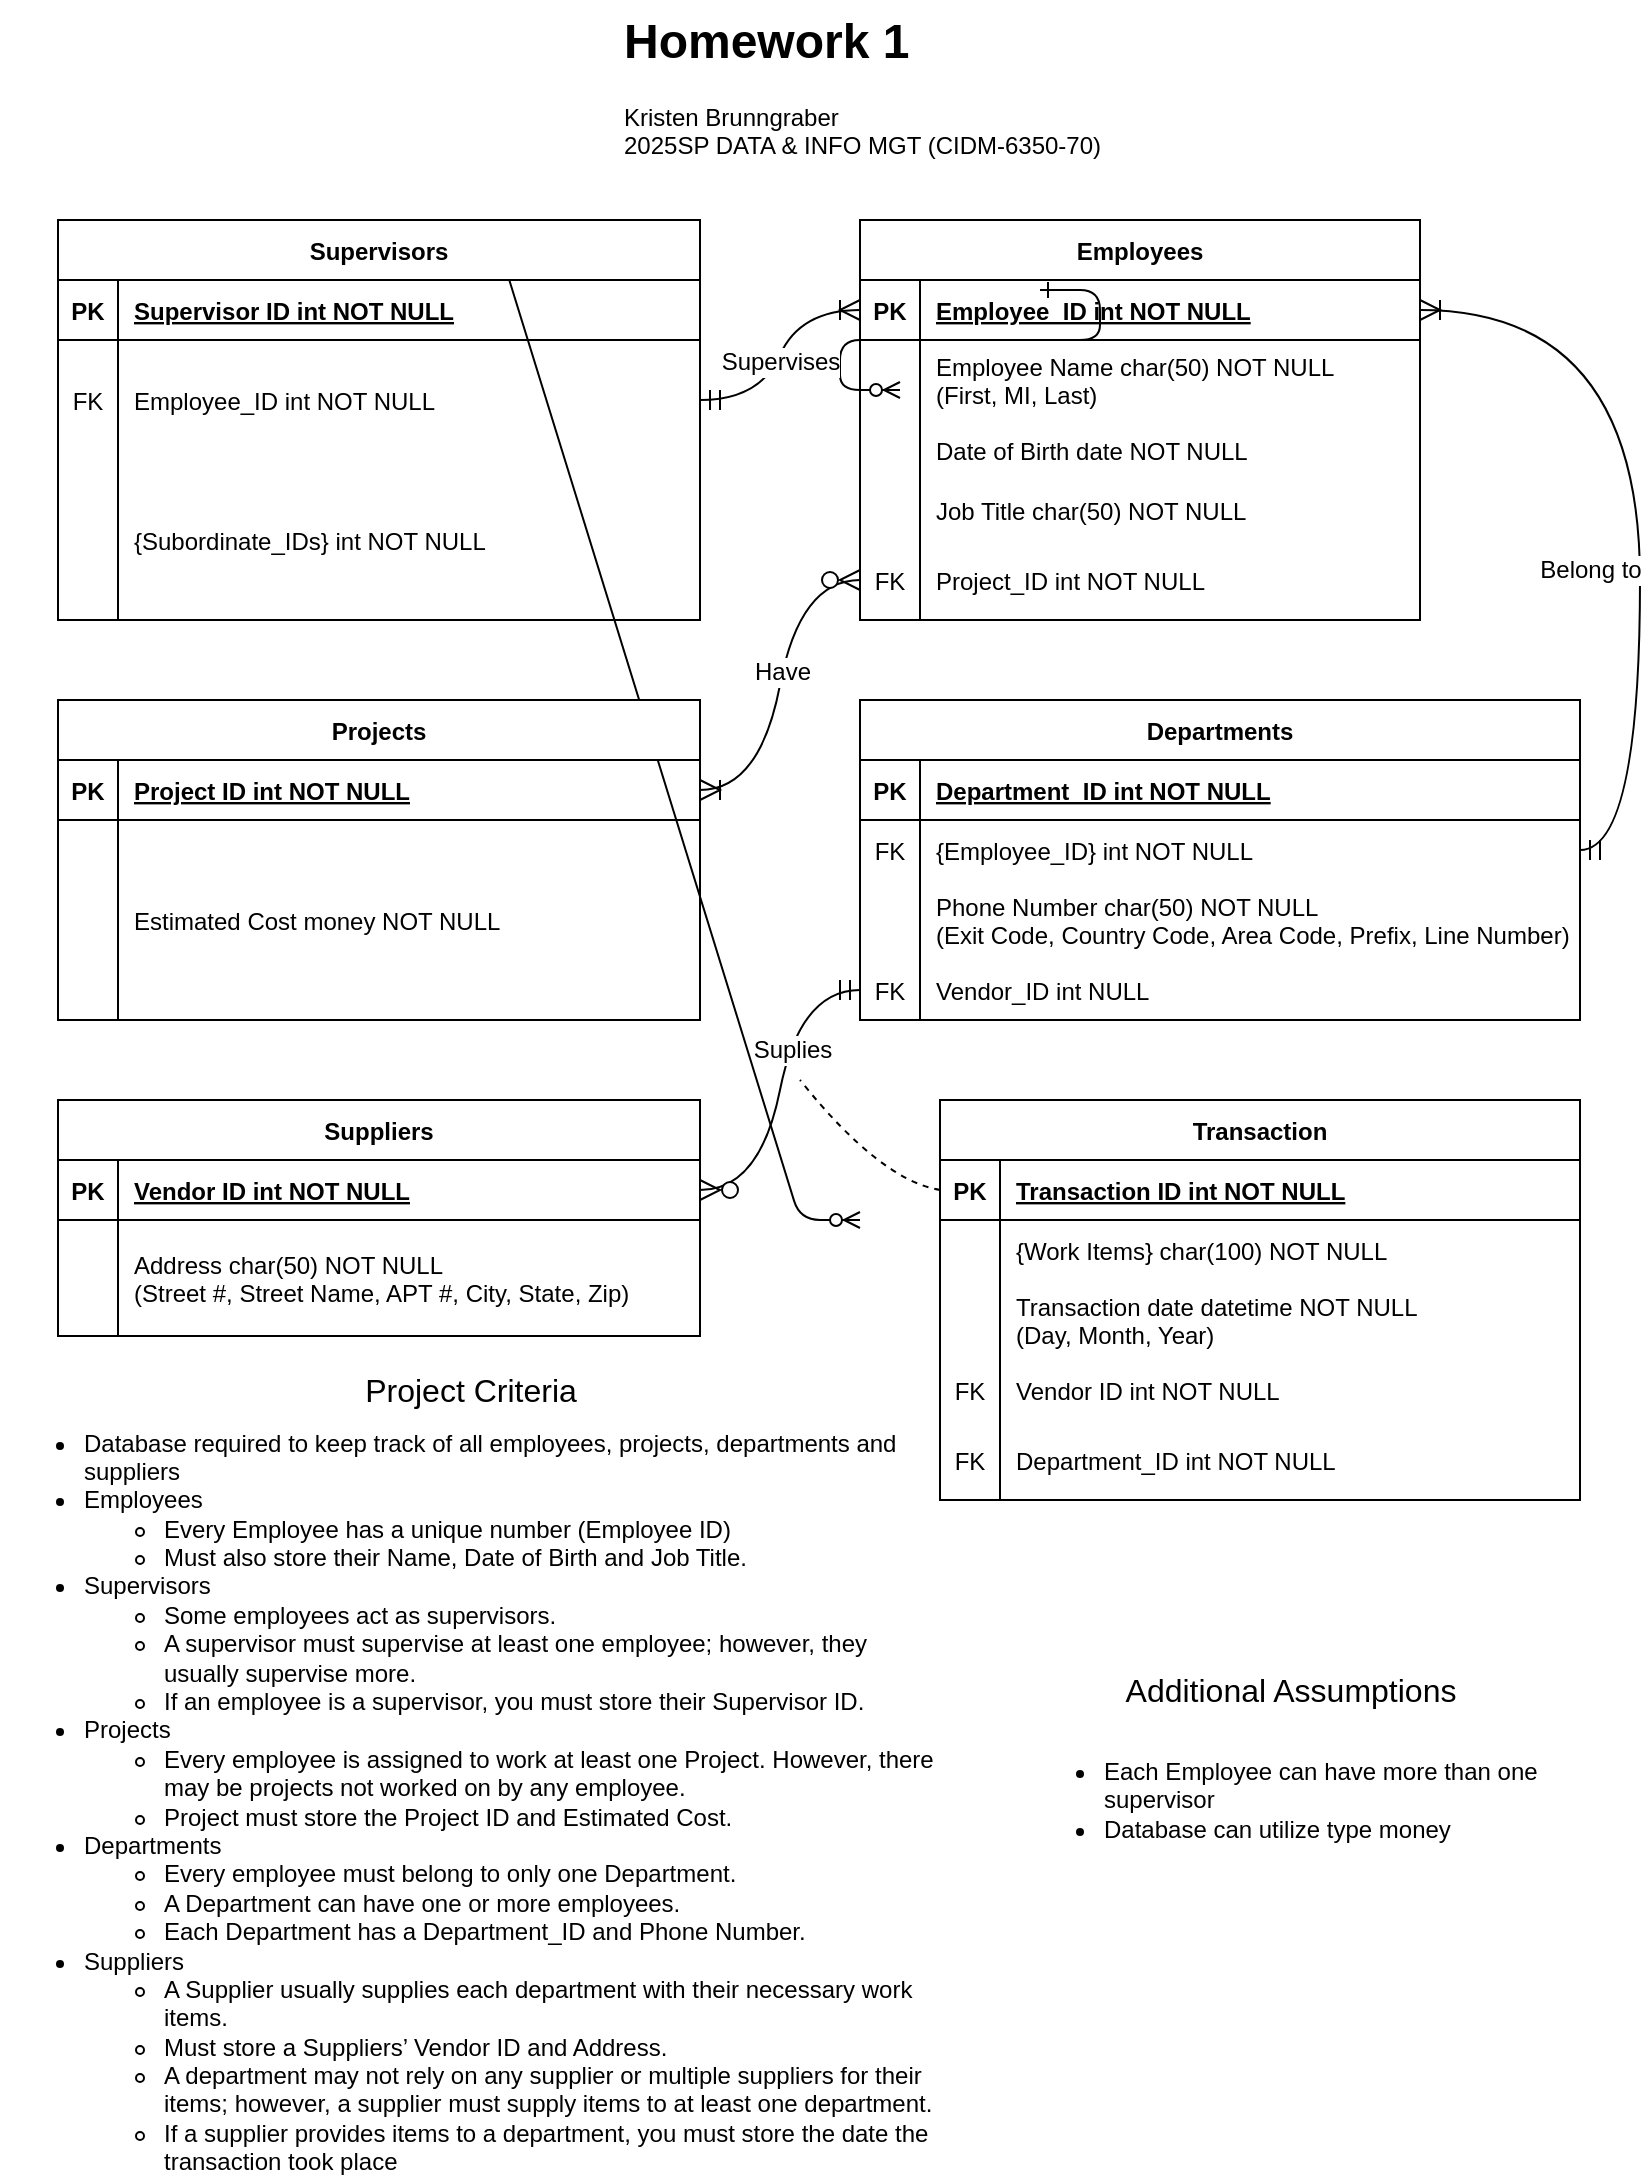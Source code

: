 <mxfile version="26.0.10">
  <diagram id="R2lEEEUBdFMjLlhIrx00" name="Page-1">
    <mxGraphModel dx="1980" dy="1026" grid="1" gridSize="10" guides="1" tooltips="1" connect="1" arrows="1" fold="1" page="1" pageScale="1" pageWidth="850" pageHeight="1100" math="0" shadow="0" extFonts="Permanent Marker^https://fonts.googleapis.com/css?family=Permanent+Marker">
      <root>
        <mxCell id="0" />
        <mxCell id="1" parent="0" />
        <mxCell id="C-vyLk0tnHw3VtMMgP7b-1" value="" style="edgeStyle=entityRelationEdgeStyle;endArrow=ERzeroToMany;startArrow=ERone;endFill=1;startFill=0;" parent="1" target="C-vyLk0tnHw3VtMMgP7b-6" edge="1">
          <mxGeometry width="100" height="100" relative="1" as="geometry">
            <mxPoint x="230" y="135" as="sourcePoint" />
            <mxPoint x="440" y="620" as="targetPoint" />
          </mxGeometry>
        </mxCell>
        <mxCell id="C-vyLk0tnHw3VtMMgP7b-12" value="" style="edgeStyle=entityRelationEdgeStyle;endArrow=ERzeroToMany;startArrow=ERone;endFill=1;startFill=0;" parent="1" target="C-vyLk0tnHw3VtMMgP7b-17" edge="1">
          <mxGeometry width="100" height="100" relative="1" as="geometry">
            <mxPoint x="530" y="155" as="sourcePoint" />
            <mxPoint x="460" y="205" as="targetPoint" />
          </mxGeometry>
        </mxCell>
        <mxCell id="nDbJlwMsWSkX9YPivbgv-1" value="&lt;h1 style=&quot;margin-top: 0px;&quot;&gt;Homework 1&lt;/h1&gt;&lt;div&gt;&lt;div&gt;Kristen Brunngraber&lt;/div&gt;&lt;div&gt;2025SP DATA &amp;amp; INFO MGT (CIDM-6350-70)&lt;br&gt;&lt;/div&gt;&lt;/div&gt;" style="text;html=1;whiteSpace=wrap;overflow=hidden;rounded=0;" vertex="1" parent="1">
          <mxGeometry x="320" y="10" width="250" height="90" as="geometry" />
        </mxCell>
        <mxCell id="nDbJlwMsWSkX9YPivbgv-5" value="&lt;ul&gt;&lt;li&gt;&lt;span style=&quot;background-color: transparent; color: light-dark(rgb(0, 0, 0), rgb(255, 255, 255));&quot;&gt;Database required to keep track of all employees, projects, departments and suppliers&lt;/span&gt;&lt;/li&gt;&lt;li&gt;&lt;span style=&quot;background-color: transparent; color: light-dark(rgb(0, 0, 0), rgb(255, 255, 255));&quot;&gt;Employees&lt;/span&gt;&lt;/li&gt;&lt;ul&gt;&lt;li&gt;Every Employee has a unique number (Employee ID)&lt;/li&gt;&lt;li&gt;Must also store their Name, Date of Birth and Job Title.&lt;/li&gt;&lt;/ul&gt;&lt;li&gt;&lt;span style=&quot;background-color: transparent; color: light-dark(rgb(0, 0, 0), rgb(255, 255, 255));&quot;&gt;Supervisors&lt;/span&gt;&lt;/li&gt;&lt;ul&gt;&lt;li&gt;&lt;span style=&quot;background-color: transparent; color: light-dark(rgb(0, 0, 0), rgb(255, 255, 255));&quot;&gt;Some employees act as supervisors.&amp;nbsp;&lt;/span&gt;&lt;/li&gt;&lt;li&gt;&lt;span style=&quot;background-color: transparent; color: light-dark(rgb(0, 0, 0), rgb(255, 255, 255));&quot;&gt;A supervisor must supervise at least one employee; however, they usually supervise more.&amp;nbsp;&lt;/span&gt;&lt;/li&gt;&lt;li&gt;If an employee is a supervisor, you must store their Supervisor ID.&lt;/li&gt;&lt;/ul&gt;&lt;li&gt;Projects&lt;/li&gt;&lt;ul&gt;&lt;li&gt;Every employee is assigned to work at least one Project. However, there may be projects not worked on by any employee.&amp;nbsp;&lt;/li&gt;&lt;li&gt;Project must store the Project ID and Estimated Cost.&lt;/li&gt;&lt;/ul&gt;&lt;li&gt;Departments&lt;/li&gt;&lt;ul&gt;&lt;li&gt;Every employee must belong to only one Department.&amp;nbsp;&lt;/li&gt;&lt;li&gt;A Department can have one or more employees.&amp;nbsp;&lt;/li&gt;&lt;li&gt;Each Department has a Department_ID and Phone Number.&lt;/li&gt;&lt;/ul&gt;&lt;li&gt;Suppliers&lt;/li&gt;&lt;ul&gt;&lt;li&gt;A Supplier usually supplies each department with their necessary work items.&amp;nbsp;&lt;/li&gt;&lt;li&gt;Must store a Suppliers’ Vendor ID and Address.&lt;/li&gt;&lt;li&gt;A department may not rely on any supplier or multiple suppliers for their items; however, a supplier must supply items to at least one department.&lt;/li&gt;&lt;li&gt;If a supplier provides items to a department, you must store the date the transaction took place&lt;/li&gt;&lt;/ul&gt;&lt;/ul&gt;" style="text;strokeColor=none;fillColor=none;html=1;whiteSpace=wrap;verticalAlign=middle;overflow=hidden;" vertex="1" parent="1">
          <mxGeometry x="10" y="710" width="470" height="390" as="geometry" />
        </mxCell>
        <mxCell id="nDbJlwMsWSkX9YPivbgv-6" value="Employees" style="shape=table;startSize=30;container=1;collapsible=1;childLayout=tableLayout;fixedRows=1;rowLines=0;fontStyle=1;align=center;resizeLast=1;" vertex="1" parent="1">
          <mxGeometry x="440" y="120" width="280" height="200" as="geometry" />
        </mxCell>
        <mxCell id="nDbJlwMsWSkX9YPivbgv-7" value="" style="shape=partialRectangle;collapsible=0;dropTarget=0;pointerEvents=0;fillColor=none;points=[[0,0.5],[1,0.5]];portConstraint=eastwest;top=0;left=0;right=0;bottom=1;" vertex="1" parent="nDbJlwMsWSkX9YPivbgv-6">
          <mxGeometry y="30" width="280" height="30" as="geometry" />
        </mxCell>
        <mxCell id="nDbJlwMsWSkX9YPivbgv-8" value="PK" style="shape=partialRectangle;overflow=hidden;connectable=0;fillColor=none;top=0;left=0;bottom=0;right=0;fontStyle=1;" vertex="1" parent="nDbJlwMsWSkX9YPivbgv-7">
          <mxGeometry width="30" height="30" as="geometry">
            <mxRectangle width="30" height="30" as="alternateBounds" />
          </mxGeometry>
        </mxCell>
        <mxCell id="nDbJlwMsWSkX9YPivbgv-9" value="Employee_ID int NOT NULL" style="shape=partialRectangle;overflow=hidden;connectable=0;fillColor=none;top=0;left=0;bottom=0;right=0;align=left;spacingLeft=6;fontStyle=5;" vertex="1" parent="nDbJlwMsWSkX9YPivbgv-7">
          <mxGeometry x="30" width="250" height="30" as="geometry">
            <mxRectangle width="250" height="30" as="alternateBounds" />
          </mxGeometry>
        </mxCell>
        <mxCell id="nDbJlwMsWSkX9YPivbgv-10" value="" style="shape=partialRectangle;collapsible=0;dropTarget=0;pointerEvents=0;fillColor=none;points=[[0,0.5],[1,0.5]];portConstraint=eastwest;top=0;left=0;right=0;bottom=0;" vertex="1" parent="nDbJlwMsWSkX9YPivbgv-6">
          <mxGeometry y="60" width="280" height="40" as="geometry" />
        </mxCell>
        <mxCell id="nDbJlwMsWSkX9YPivbgv-11" value="" style="shape=partialRectangle;overflow=hidden;connectable=0;fillColor=none;top=0;left=0;bottom=0;right=0;" vertex="1" parent="nDbJlwMsWSkX9YPivbgv-10">
          <mxGeometry width="30" height="40" as="geometry">
            <mxRectangle width="30" height="40" as="alternateBounds" />
          </mxGeometry>
        </mxCell>
        <mxCell id="nDbJlwMsWSkX9YPivbgv-12" value="Employee Name char(50) NOT NULL &#xa;(First, MI, Last)" style="shape=partialRectangle;overflow=hidden;connectable=0;fillColor=none;top=0;left=0;bottom=0;right=0;align=left;spacingLeft=6;" vertex="1" parent="nDbJlwMsWSkX9YPivbgv-10">
          <mxGeometry x="30" width="250" height="40" as="geometry">
            <mxRectangle width="250" height="40" as="alternateBounds" />
          </mxGeometry>
        </mxCell>
        <mxCell id="nDbJlwMsWSkX9YPivbgv-81" value="" style="shape=partialRectangle;collapsible=0;dropTarget=0;pointerEvents=0;fillColor=none;points=[[0,0.5],[1,0.5]];portConstraint=eastwest;top=0;left=0;right=0;bottom=0;" vertex="1" parent="nDbJlwMsWSkX9YPivbgv-6">
          <mxGeometry y="100" width="280" height="30" as="geometry" />
        </mxCell>
        <mxCell id="nDbJlwMsWSkX9YPivbgv-82" value="" style="shape=partialRectangle;overflow=hidden;connectable=0;fillColor=none;top=0;left=0;bottom=0;right=0;" vertex="1" parent="nDbJlwMsWSkX9YPivbgv-81">
          <mxGeometry width="30" height="30" as="geometry">
            <mxRectangle width="30" height="30" as="alternateBounds" />
          </mxGeometry>
        </mxCell>
        <mxCell id="nDbJlwMsWSkX9YPivbgv-83" value="Date of Birth date NOT NULL" style="shape=partialRectangle;overflow=hidden;connectable=0;fillColor=none;top=0;left=0;bottom=0;right=0;align=left;spacingLeft=6;" vertex="1" parent="nDbJlwMsWSkX9YPivbgv-81">
          <mxGeometry x="30" width="250" height="30" as="geometry">
            <mxRectangle width="250" height="30" as="alternateBounds" />
          </mxGeometry>
        </mxCell>
        <mxCell id="nDbJlwMsWSkX9YPivbgv-84" value="" style="shape=partialRectangle;collapsible=0;dropTarget=0;pointerEvents=0;fillColor=none;points=[[0,0.5],[1,0.5]];portConstraint=eastwest;top=0;left=0;right=0;bottom=0;" vertex="1" parent="nDbJlwMsWSkX9YPivbgv-6">
          <mxGeometry y="130" width="280" height="30" as="geometry" />
        </mxCell>
        <mxCell id="nDbJlwMsWSkX9YPivbgv-85" value="" style="shape=partialRectangle;overflow=hidden;connectable=0;fillColor=none;top=0;left=0;bottom=0;right=0;" vertex="1" parent="nDbJlwMsWSkX9YPivbgv-84">
          <mxGeometry width="30" height="30" as="geometry">
            <mxRectangle width="30" height="30" as="alternateBounds" />
          </mxGeometry>
        </mxCell>
        <mxCell id="nDbJlwMsWSkX9YPivbgv-86" value="Job Title char(50) NOT NULL " style="shape=partialRectangle;overflow=hidden;connectable=0;fillColor=none;top=0;left=0;bottom=0;right=0;align=left;spacingLeft=6;" vertex="1" parent="nDbJlwMsWSkX9YPivbgv-84">
          <mxGeometry x="30" width="250" height="30" as="geometry">
            <mxRectangle width="250" height="30" as="alternateBounds" />
          </mxGeometry>
        </mxCell>
        <mxCell id="nDbJlwMsWSkX9YPivbgv-90" value="" style="shape=partialRectangle;collapsible=0;dropTarget=0;pointerEvents=0;fillColor=none;points=[[0,0.5],[1,0.5]];portConstraint=eastwest;top=0;left=0;right=0;bottom=0;" vertex="1" parent="nDbJlwMsWSkX9YPivbgv-6">
          <mxGeometry y="160" width="280" height="40" as="geometry" />
        </mxCell>
        <mxCell id="nDbJlwMsWSkX9YPivbgv-91" value="FK" style="shape=partialRectangle;overflow=hidden;connectable=0;fillColor=none;top=0;left=0;bottom=0;right=0;" vertex="1" parent="nDbJlwMsWSkX9YPivbgv-90">
          <mxGeometry width="30" height="40" as="geometry">
            <mxRectangle width="30" height="40" as="alternateBounds" />
          </mxGeometry>
        </mxCell>
        <mxCell id="nDbJlwMsWSkX9YPivbgv-92" value="Project_ID int NOT NULL " style="shape=partialRectangle;overflow=hidden;connectable=0;fillColor=none;top=0;left=0;bottom=0;right=0;align=left;spacingLeft=6;" vertex="1" parent="nDbJlwMsWSkX9YPivbgv-90">
          <mxGeometry x="30" width="250" height="40" as="geometry">
            <mxRectangle width="250" height="40" as="alternateBounds" />
          </mxGeometry>
        </mxCell>
        <mxCell id="nDbJlwMsWSkX9YPivbgv-13" value="Projects" style="shape=table;startSize=30;container=1;collapsible=1;childLayout=tableLayout;fixedRows=1;rowLines=0;fontStyle=1;align=center;resizeLast=1;" vertex="1" parent="1">
          <mxGeometry x="39" y="360" width="321" height="160" as="geometry" />
        </mxCell>
        <mxCell id="nDbJlwMsWSkX9YPivbgv-14" value="" style="shape=partialRectangle;collapsible=0;dropTarget=0;pointerEvents=0;fillColor=none;points=[[0,0.5],[1,0.5]];portConstraint=eastwest;top=0;left=0;right=0;bottom=1;" vertex="1" parent="nDbJlwMsWSkX9YPivbgv-13">
          <mxGeometry y="30" width="321" height="30" as="geometry" />
        </mxCell>
        <mxCell id="nDbJlwMsWSkX9YPivbgv-15" value="PK" style="shape=partialRectangle;overflow=hidden;connectable=0;fillColor=none;top=0;left=0;bottom=0;right=0;fontStyle=1;" vertex="1" parent="nDbJlwMsWSkX9YPivbgv-14">
          <mxGeometry width="30" height="30" as="geometry">
            <mxRectangle width="30" height="30" as="alternateBounds" />
          </mxGeometry>
        </mxCell>
        <mxCell id="nDbJlwMsWSkX9YPivbgv-16" value="Project ID int NOT NULL" style="shape=partialRectangle;overflow=hidden;connectable=0;fillColor=none;top=0;left=0;bottom=0;right=0;align=left;spacingLeft=6;fontStyle=5;" vertex="1" parent="nDbJlwMsWSkX9YPivbgv-14">
          <mxGeometry x="30" width="291" height="30" as="geometry">
            <mxRectangle width="291" height="30" as="alternateBounds" />
          </mxGeometry>
        </mxCell>
        <mxCell id="nDbJlwMsWSkX9YPivbgv-17" value="" style="shape=partialRectangle;collapsible=0;dropTarget=0;pointerEvents=0;fillColor=none;points=[[0,0.5],[1,0.5]];portConstraint=eastwest;top=0;left=0;right=0;bottom=0;" vertex="1" parent="nDbJlwMsWSkX9YPivbgv-13">
          <mxGeometry y="60" width="321" height="100" as="geometry" />
        </mxCell>
        <mxCell id="nDbJlwMsWSkX9YPivbgv-18" value="" style="shape=partialRectangle;overflow=hidden;connectable=0;fillColor=none;top=0;left=0;bottom=0;right=0;" vertex="1" parent="nDbJlwMsWSkX9YPivbgv-17">
          <mxGeometry width="30" height="100" as="geometry">
            <mxRectangle width="30" height="100" as="alternateBounds" />
          </mxGeometry>
        </mxCell>
        <mxCell id="nDbJlwMsWSkX9YPivbgv-19" value="Estimated Cost money NOT NULL" style="shape=partialRectangle;overflow=hidden;connectable=0;fillColor=none;top=0;left=0;bottom=0;right=0;align=left;spacingLeft=6;" vertex="1" parent="nDbJlwMsWSkX9YPivbgv-17">
          <mxGeometry x="30" width="291" height="100" as="geometry">
            <mxRectangle width="291" height="100" as="alternateBounds" />
          </mxGeometry>
        </mxCell>
        <mxCell id="nDbJlwMsWSkX9YPivbgv-20" value="Departments" style="shape=table;startSize=30;container=1;collapsible=1;childLayout=tableLayout;fixedRows=1;rowLines=0;fontStyle=1;align=center;resizeLast=1;" vertex="1" parent="1">
          <mxGeometry x="440" y="360" width="360" height="160" as="geometry" />
        </mxCell>
        <mxCell id="nDbJlwMsWSkX9YPivbgv-21" value="" style="shape=partialRectangle;collapsible=0;dropTarget=0;pointerEvents=0;fillColor=none;points=[[0,0.5],[1,0.5]];portConstraint=eastwest;top=0;left=0;right=0;bottom=1;" vertex="1" parent="nDbJlwMsWSkX9YPivbgv-20">
          <mxGeometry y="30" width="360" height="30" as="geometry" />
        </mxCell>
        <mxCell id="nDbJlwMsWSkX9YPivbgv-22" value="PK" style="shape=partialRectangle;overflow=hidden;connectable=0;fillColor=none;top=0;left=0;bottom=0;right=0;fontStyle=1;" vertex="1" parent="nDbJlwMsWSkX9YPivbgv-21">
          <mxGeometry width="30" height="30" as="geometry">
            <mxRectangle width="30" height="30" as="alternateBounds" />
          </mxGeometry>
        </mxCell>
        <mxCell id="nDbJlwMsWSkX9YPivbgv-23" value="Department_ID int NOT NULL" style="shape=partialRectangle;overflow=hidden;connectable=0;fillColor=none;top=0;left=0;bottom=0;right=0;align=left;spacingLeft=6;fontStyle=5;" vertex="1" parent="nDbJlwMsWSkX9YPivbgv-21">
          <mxGeometry x="30" width="330" height="30" as="geometry">
            <mxRectangle width="330" height="30" as="alternateBounds" />
          </mxGeometry>
        </mxCell>
        <mxCell id="nDbJlwMsWSkX9YPivbgv-24" value="" style="shape=partialRectangle;collapsible=0;dropTarget=0;pointerEvents=0;fillColor=none;points=[[0,0.5],[1,0.5]];portConstraint=eastwest;top=0;left=0;right=0;bottom=0;" vertex="1" parent="nDbJlwMsWSkX9YPivbgv-20">
          <mxGeometry y="60" width="360" height="30" as="geometry" />
        </mxCell>
        <mxCell id="nDbJlwMsWSkX9YPivbgv-25" value="FK" style="shape=partialRectangle;overflow=hidden;connectable=0;fillColor=none;top=0;left=0;bottom=0;right=0;" vertex="1" parent="nDbJlwMsWSkX9YPivbgv-24">
          <mxGeometry width="30" height="30" as="geometry">
            <mxRectangle width="30" height="30" as="alternateBounds" />
          </mxGeometry>
        </mxCell>
        <mxCell id="nDbJlwMsWSkX9YPivbgv-26" value="{Employee_ID} int NOT NULL" style="shape=partialRectangle;overflow=hidden;connectable=0;fillColor=none;top=0;left=0;bottom=0;right=0;align=left;spacingLeft=6;" vertex="1" parent="nDbJlwMsWSkX9YPivbgv-24">
          <mxGeometry x="30" width="330" height="30" as="geometry">
            <mxRectangle width="330" height="30" as="alternateBounds" />
          </mxGeometry>
        </mxCell>
        <mxCell id="nDbJlwMsWSkX9YPivbgv-97" value="" style="shape=partialRectangle;collapsible=0;dropTarget=0;pointerEvents=0;fillColor=none;points=[[0,0.5],[1,0.5]];portConstraint=eastwest;top=0;left=0;right=0;bottom=0;" vertex="1" parent="nDbJlwMsWSkX9YPivbgv-20">
          <mxGeometry y="90" width="360" height="40" as="geometry" />
        </mxCell>
        <mxCell id="nDbJlwMsWSkX9YPivbgv-98" value="" style="shape=partialRectangle;overflow=hidden;connectable=0;fillColor=none;top=0;left=0;bottom=0;right=0;" vertex="1" parent="nDbJlwMsWSkX9YPivbgv-97">
          <mxGeometry width="30" height="40" as="geometry">
            <mxRectangle width="30" height="40" as="alternateBounds" />
          </mxGeometry>
        </mxCell>
        <mxCell id="nDbJlwMsWSkX9YPivbgv-99" value="Phone Number char(50) NOT NULL&#xa;(Exit Code, Country Code, Area Code, Prefix, Line Number)" style="shape=partialRectangle;overflow=hidden;connectable=0;fillColor=none;top=0;left=0;bottom=0;right=0;align=left;spacingLeft=6;" vertex="1" parent="nDbJlwMsWSkX9YPivbgv-97">
          <mxGeometry x="30" width="330" height="40" as="geometry">
            <mxRectangle width="330" height="40" as="alternateBounds" />
          </mxGeometry>
        </mxCell>
        <mxCell id="nDbJlwMsWSkX9YPivbgv-103" value="" style="shape=partialRectangle;collapsible=0;dropTarget=0;pointerEvents=0;fillColor=none;points=[[0,0.5],[1,0.5]];portConstraint=eastwest;top=0;left=0;right=0;bottom=0;" vertex="1" parent="nDbJlwMsWSkX9YPivbgv-20">
          <mxGeometry y="130" width="360" height="30" as="geometry" />
        </mxCell>
        <mxCell id="nDbJlwMsWSkX9YPivbgv-104" value="FK" style="shape=partialRectangle;overflow=hidden;connectable=0;fillColor=none;top=0;left=0;bottom=0;right=0;" vertex="1" parent="nDbJlwMsWSkX9YPivbgv-103">
          <mxGeometry width="30" height="30" as="geometry">
            <mxRectangle width="30" height="30" as="alternateBounds" />
          </mxGeometry>
        </mxCell>
        <mxCell id="nDbJlwMsWSkX9YPivbgv-105" value="Vendor_ID int NULL" style="shape=partialRectangle;overflow=hidden;connectable=0;fillColor=none;top=0;left=0;bottom=0;right=0;align=left;spacingLeft=6;" vertex="1" parent="nDbJlwMsWSkX9YPivbgv-103">
          <mxGeometry x="30" width="330" height="30" as="geometry">
            <mxRectangle width="330" height="30" as="alternateBounds" />
          </mxGeometry>
        </mxCell>
        <mxCell id="nDbJlwMsWSkX9YPivbgv-27" value="Suppliers" style="shape=table;startSize=30;container=1;collapsible=1;childLayout=tableLayout;fixedRows=1;rowLines=0;fontStyle=1;align=center;resizeLast=1;" vertex="1" parent="1">
          <mxGeometry x="39" y="560" width="321" height="118" as="geometry" />
        </mxCell>
        <mxCell id="nDbJlwMsWSkX9YPivbgv-28" value="" style="shape=partialRectangle;collapsible=0;dropTarget=0;pointerEvents=0;fillColor=none;points=[[0,0.5],[1,0.5]];portConstraint=eastwest;top=0;left=0;right=0;bottom=1;" vertex="1" parent="nDbJlwMsWSkX9YPivbgv-27">
          <mxGeometry y="30" width="321" height="30" as="geometry" />
        </mxCell>
        <mxCell id="nDbJlwMsWSkX9YPivbgv-29" value="PK" style="shape=partialRectangle;overflow=hidden;connectable=0;fillColor=none;top=0;left=0;bottom=0;right=0;fontStyle=1;" vertex="1" parent="nDbJlwMsWSkX9YPivbgv-28">
          <mxGeometry width="30" height="30" as="geometry">
            <mxRectangle width="30" height="30" as="alternateBounds" />
          </mxGeometry>
        </mxCell>
        <mxCell id="nDbJlwMsWSkX9YPivbgv-30" value="Vendor ID int NOT NULL" style="shape=partialRectangle;overflow=hidden;connectable=0;fillColor=none;top=0;left=0;bottom=0;right=0;align=left;spacingLeft=6;fontStyle=5;" vertex="1" parent="nDbJlwMsWSkX9YPivbgv-28">
          <mxGeometry x="30" width="291" height="30" as="geometry">
            <mxRectangle width="291" height="30" as="alternateBounds" />
          </mxGeometry>
        </mxCell>
        <mxCell id="nDbJlwMsWSkX9YPivbgv-31" value="" style="shape=partialRectangle;collapsible=0;dropTarget=0;pointerEvents=0;fillColor=none;points=[[0,0.5],[1,0.5]];portConstraint=eastwest;top=0;left=0;right=0;bottom=0;" vertex="1" parent="nDbJlwMsWSkX9YPivbgv-27">
          <mxGeometry y="60" width="321" height="58" as="geometry" />
        </mxCell>
        <mxCell id="nDbJlwMsWSkX9YPivbgv-32" value="" style="shape=partialRectangle;overflow=hidden;connectable=0;fillColor=none;top=0;left=0;bottom=0;right=0;" vertex="1" parent="nDbJlwMsWSkX9YPivbgv-31">
          <mxGeometry width="30" height="58" as="geometry">
            <mxRectangle width="30" height="58" as="alternateBounds" />
          </mxGeometry>
        </mxCell>
        <mxCell id="nDbJlwMsWSkX9YPivbgv-33" value="Address char(50) NOT NULL&#xa;(Street #, Street Name, APT #, City, State, Zip)" style="shape=partialRectangle;overflow=hidden;connectable=0;fillColor=none;top=0;left=0;bottom=0;right=0;align=left;spacingLeft=6;" vertex="1" parent="nDbJlwMsWSkX9YPivbgv-31">
          <mxGeometry x="30" width="291" height="58" as="geometry">
            <mxRectangle width="291" height="58" as="alternateBounds" />
          </mxGeometry>
        </mxCell>
        <mxCell id="nDbJlwMsWSkX9YPivbgv-34" value="Supervisors" style="shape=table;startSize=30;container=1;collapsible=1;childLayout=tableLayout;fixedRows=1;rowLines=0;fontStyle=1;align=center;resizeLast=1;" vertex="1" parent="1">
          <mxGeometry x="39" y="120" width="321" height="200" as="geometry" />
        </mxCell>
        <mxCell id="nDbJlwMsWSkX9YPivbgv-35" value="" style="shape=partialRectangle;collapsible=0;dropTarget=0;pointerEvents=0;fillColor=none;points=[[0,0.5],[1,0.5]];portConstraint=eastwest;top=0;left=0;right=0;bottom=1;" vertex="1" parent="nDbJlwMsWSkX9YPivbgv-34">
          <mxGeometry y="30" width="321" height="30" as="geometry" />
        </mxCell>
        <mxCell id="nDbJlwMsWSkX9YPivbgv-36" value="PK" style="shape=partialRectangle;overflow=hidden;connectable=0;fillColor=none;top=0;left=0;bottom=0;right=0;fontStyle=1;" vertex="1" parent="nDbJlwMsWSkX9YPivbgv-35">
          <mxGeometry width="30" height="30" as="geometry">
            <mxRectangle width="30" height="30" as="alternateBounds" />
          </mxGeometry>
        </mxCell>
        <mxCell id="nDbJlwMsWSkX9YPivbgv-37" value="Supervisor ID int NOT NULL" style="shape=partialRectangle;overflow=hidden;connectable=0;fillColor=none;top=0;left=0;bottom=0;right=0;align=left;spacingLeft=6;fontStyle=5;" vertex="1" parent="nDbJlwMsWSkX9YPivbgv-35">
          <mxGeometry x="30" width="291" height="30" as="geometry">
            <mxRectangle width="291" height="30" as="alternateBounds" />
          </mxGeometry>
        </mxCell>
        <mxCell id="nDbJlwMsWSkX9YPivbgv-38" value="" style="shape=partialRectangle;collapsible=0;dropTarget=0;pointerEvents=0;fillColor=none;points=[[0,0.5],[1,0.5]];portConstraint=eastwest;top=0;left=0;right=0;bottom=0;" vertex="1" parent="nDbJlwMsWSkX9YPivbgv-34">
          <mxGeometry y="60" width="321" height="60" as="geometry" />
        </mxCell>
        <mxCell id="nDbJlwMsWSkX9YPivbgv-39" value="FK" style="shape=partialRectangle;overflow=hidden;connectable=0;fillColor=none;top=0;left=0;bottom=0;right=0;" vertex="1" parent="nDbJlwMsWSkX9YPivbgv-38">
          <mxGeometry width="30" height="60" as="geometry">
            <mxRectangle width="30" height="60" as="alternateBounds" />
          </mxGeometry>
        </mxCell>
        <mxCell id="nDbJlwMsWSkX9YPivbgv-40" value="Employee_ID int NOT NULL" style="shape=partialRectangle;overflow=hidden;connectable=0;fillColor=none;top=0;left=0;bottom=0;right=0;align=left;spacingLeft=6;" vertex="1" parent="nDbJlwMsWSkX9YPivbgv-38">
          <mxGeometry x="30" width="291" height="60" as="geometry">
            <mxRectangle width="291" height="60" as="alternateBounds" />
          </mxGeometry>
        </mxCell>
        <mxCell id="nDbJlwMsWSkX9YPivbgv-78" value="" style="shape=partialRectangle;collapsible=0;dropTarget=0;pointerEvents=0;fillColor=none;points=[[0,0.5],[1,0.5]];portConstraint=eastwest;top=0;left=0;right=0;bottom=0;" vertex="1" parent="nDbJlwMsWSkX9YPivbgv-34">
          <mxGeometry y="120" width="321" height="80" as="geometry" />
        </mxCell>
        <mxCell id="nDbJlwMsWSkX9YPivbgv-79" value="&#xa;" style="shape=partialRectangle;overflow=hidden;connectable=0;fillColor=none;top=0;left=0;bottom=0;right=0;" vertex="1" parent="nDbJlwMsWSkX9YPivbgv-78">
          <mxGeometry width="30" height="80" as="geometry">
            <mxRectangle width="30" height="80" as="alternateBounds" />
          </mxGeometry>
        </mxCell>
        <mxCell id="nDbJlwMsWSkX9YPivbgv-80" value="{Subordinate_IDs} int NOT NULL" style="shape=partialRectangle;overflow=hidden;connectable=0;fillColor=none;top=0;left=0;bottom=0;right=0;align=left;spacingLeft=6;" vertex="1" parent="nDbJlwMsWSkX9YPivbgv-78">
          <mxGeometry x="30" width="291" height="80" as="geometry">
            <mxRectangle width="291" height="80" as="alternateBounds" />
          </mxGeometry>
        </mxCell>
        <mxCell id="nDbJlwMsWSkX9YPivbgv-41" value="Transaction" style="shape=table;startSize=30;container=1;collapsible=1;childLayout=tableLayout;fixedRows=1;rowLines=0;fontStyle=1;align=center;resizeLast=1;" vertex="1" parent="1">
          <mxGeometry x="480" y="560" width="320" height="200" as="geometry" />
        </mxCell>
        <mxCell id="nDbJlwMsWSkX9YPivbgv-42" value="" style="shape=partialRectangle;collapsible=0;dropTarget=0;pointerEvents=0;fillColor=none;points=[[0,0.5],[1,0.5]];portConstraint=eastwest;top=0;left=0;right=0;bottom=1;" vertex="1" parent="nDbJlwMsWSkX9YPivbgv-41">
          <mxGeometry y="30" width="320" height="30" as="geometry" />
        </mxCell>
        <mxCell id="nDbJlwMsWSkX9YPivbgv-43" value="PK" style="shape=partialRectangle;overflow=hidden;connectable=0;fillColor=none;top=0;left=0;bottom=0;right=0;fontStyle=1;" vertex="1" parent="nDbJlwMsWSkX9YPivbgv-42">
          <mxGeometry width="30" height="30" as="geometry">
            <mxRectangle width="30" height="30" as="alternateBounds" />
          </mxGeometry>
        </mxCell>
        <mxCell id="nDbJlwMsWSkX9YPivbgv-44" value="Transaction ID int NOT NULL" style="shape=partialRectangle;overflow=hidden;connectable=0;fillColor=none;top=0;left=0;bottom=0;right=0;align=left;spacingLeft=6;fontStyle=5;" vertex="1" parent="nDbJlwMsWSkX9YPivbgv-42">
          <mxGeometry x="30" width="290" height="30" as="geometry">
            <mxRectangle width="290" height="30" as="alternateBounds" />
          </mxGeometry>
        </mxCell>
        <mxCell id="nDbJlwMsWSkX9YPivbgv-45" value="" style="shape=partialRectangle;collapsible=0;dropTarget=0;pointerEvents=0;fillColor=none;points=[[0,0.5],[1,0.5]];portConstraint=eastwest;top=0;left=0;right=0;bottom=0;" vertex="1" parent="nDbJlwMsWSkX9YPivbgv-41">
          <mxGeometry y="60" width="320" height="30" as="geometry" />
        </mxCell>
        <mxCell id="nDbJlwMsWSkX9YPivbgv-46" value="" style="shape=partialRectangle;overflow=hidden;connectable=0;fillColor=none;top=0;left=0;bottom=0;right=0;" vertex="1" parent="nDbJlwMsWSkX9YPivbgv-45">
          <mxGeometry width="30" height="30" as="geometry">
            <mxRectangle width="30" height="30" as="alternateBounds" />
          </mxGeometry>
        </mxCell>
        <mxCell id="nDbJlwMsWSkX9YPivbgv-47" value="{Work Items} char(100) NOT NULL" style="shape=partialRectangle;overflow=hidden;connectable=0;fillColor=none;top=0;left=0;bottom=0;right=0;align=left;spacingLeft=6;" vertex="1" parent="nDbJlwMsWSkX9YPivbgv-45">
          <mxGeometry x="30" width="290" height="30" as="geometry">
            <mxRectangle width="290" height="30" as="alternateBounds" />
          </mxGeometry>
        </mxCell>
        <mxCell id="nDbJlwMsWSkX9YPivbgv-106" value="" style="shape=partialRectangle;collapsible=0;dropTarget=0;pointerEvents=0;fillColor=none;points=[[0,0.5],[1,0.5]];portConstraint=eastwest;top=0;left=0;right=0;bottom=0;" vertex="1" parent="nDbJlwMsWSkX9YPivbgv-41">
          <mxGeometry y="90" width="320" height="40" as="geometry" />
        </mxCell>
        <mxCell id="nDbJlwMsWSkX9YPivbgv-107" value="" style="shape=partialRectangle;overflow=hidden;connectable=0;fillColor=none;top=0;left=0;bottom=0;right=0;" vertex="1" parent="nDbJlwMsWSkX9YPivbgv-106">
          <mxGeometry width="30" height="40" as="geometry">
            <mxRectangle width="30" height="40" as="alternateBounds" />
          </mxGeometry>
        </mxCell>
        <mxCell id="nDbJlwMsWSkX9YPivbgv-108" value="Transaction date datetime NOT NULL&#xa;(Day, Month, Year)" style="shape=partialRectangle;overflow=hidden;connectable=0;fillColor=none;top=0;left=0;bottom=0;right=0;align=left;spacingLeft=6;" vertex="1" parent="nDbJlwMsWSkX9YPivbgv-106">
          <mxGeometry x="30" width="290" height="40" as="geometry">
            <mxRectangle width="290" height="40" as="alternateBounds" />
          </mxGeometry>
        </mxCell>
        <mxCell id="nDbJlwMsWSkX9YPivbgv-119" value="" style="shape=partialRectangle;collapsible=0;dropTarget=0;pointerEvents=0;fillColor=none;points=[[0,0.5],[1,0.5]];portConstraint=eastwest;top=0;left=0;right=0;bottom=0;" vertex="1" parent="nDbJlwMsWSkX9YPivbgv-41">
          <mxGeometry y="130" width="320" height="30" as="geometry" />
        </mxCell>
        <mxCell id="nDbJlwMsWSkX9YPivbgv-120" value="FK" style="shape=partialRectangle;overflow=hidden;connectable=0;fillColor=none;top=0;left=0;bottom=0;right=0;" vertex="1" parent="nDbJlwMsWSkX9YPivbgv-119">
          <mxGeometry width="30" height="30" as="geometry">
            <mxRectangle width="30" height="30" as="alternateBounds" />
          </mxGeometry>
        </mxCell>
        <mxCell id="nDbJlwMsWSkX9YPivbgv-121" value="Vendor ID int NOT NULL" style="shape=partialRectangle;overflow=hidden;connectable=0;fillColor=none;top=0;left=0;bottom=0;right=0;align=left;spacingLeft=6;" vertex="1" parent="nDbJlwMsWSkX9YPivbgv-119">
          <mxGeometry x="30" width="290" height="30" as="geometry">
            <mxRectangle width="290" height="30" as="alternateBounds" />
          </mxGeometry>
        </mxCell>
        <mxCell id="nDbJlwMsWSkX9YPivbgv-122" value="" style="shape=partialRectangle;collapsible=0;dropTarget=0;pointerEvents=0;fillColor=none;points=[[0,0.5],[1,0.5]];portConstraint=eastwest;top=0;left=0;right=0;bottom=0;" vertex="1" parent="nDbJlwMsWSkX9YPivbgv-41">
          <mxGeometry y="160" width="320" height="40" as="geometry" />
        </mxCell>
        <mxCell id="nDbJlwMsWSkX9YPivbgv-123" value="FK" style="shape=partialRectangle;overflow=hidden;connectable=0;fillColor=none;top=0;left=0;bottom=0;right=0;" vertex="1" parent="nDbJlwMsWSkX9YPivbgv-122">
          <mxGeometry width="30" height="40" as="geometry">
            <mxRectangle width="30" height="40" as="alternateBounds" />
          </mxGeometry>
        </mxCell>
        <mxCell id="nDbJlwMsWSkX9YPivbgv-124" value="Department_ID int NOT NULL" style="shape=partialRectangle;overflow=hidden;connectable=0;fillColor=none;top=0;left=0;bottom=0;right=0;align=left;spacingLeft=6;" vertex="1" parent="nDbJlwMsWSkX9YPivbgv-122">
          <mxGeometry x="30" width="290" height="40" as="geometry">
            <mxRectangle width="290" height="40" as="alternateBounds" />
          </mxGeometry>
        </mxCell>
        <mxCell id="nDbJlwMsWSkX9YPivbgv-50" value="" style="edgeStyle=entityRelationEdgeStyle;fontSize=12;html=1;endArrow=ERzeroToMany;startArrow=ERmandOne;rounded=0;startSize=8;endSize=8;curved=1;" edge="1" parent="1" source="nDbJlwMsWSkX9YPivbgv-103" target="nDbJlwMsWSkX9YPivbgv-28">
          <mxGeometry width="100" height="100" relative="1" as="geometry">
            <mxPoint x="680" y="410" as="sourcePoint" />
            <mxPoint x="330" y="898" as="targetPoint" />
            <Array as="points">
              <mxPoint x="500" y="578" />
              <mxPoint x="560" y="500" />
              <mxPoint x="210" y="940" />
              <mxPoint x="240" y="960" />
              <mxPoint x="260" y="1020" />
              <mxPoint x="270" y="880" />
            </Array>
          </mxGeometry>
        </mxCell>
        <mxCell id="nDbJlwMsWSkX9YPivbgv-73" value="Suplies" style="edgeLabel;html=1;align=center;verticalAlign=middle;resizable=0;points=[];fontSize=12;" vertex="1" connectable="0" parent="nDbJlwMsWSkX9YPivbgv-50">
          <mxGeometry x="-0.262" y="2" relative="1" as="geometry">
            <mxPoint as="offset" />
          </mxGeometry>
        </mxCell>
        <mxCell id="nDbJlwMsWSkX9YPivbgv-62" value="" style="edgeStyle=entityRelationEdgeStyle;fontSize=12;html=1;endArrow=ERoneToMany;startArrow=ERmandOne;rounded=0;startSize=8;endSize=8;curved=1;entryX=0;entryY=0.5;entryDx=0;entryDy=0;exitX=1;exitY=0.5;exitDx=0;exitDy=0;endFill=0;" edge="1" parent="1" source="nDbJlwMsWSkX9YPivbgv-38" target="nDbJlwMsWSkX9YPivbgv-7">
          <mxGeometry width="100" height="100" relative="1" as="geometry">
            <mxPoint x="293" y="450" as="sourcePoint" />
            <mxPoint x="393" y="350" as="targetPoint" />
          </mxGeometry>
        </mxCell>
        <mxCell id="nDbJlwMsWSkX9YPivbgv-63" value="Supervises" style="edgeLabel;html=1;align=center;verticalAlign=middle;resizable=0;points=[];fontSize=12;" vertex="1" connectable="0" parent="nDbJlwMsWSkX9YPivbgv-62">
          <mxGeometry x="-0.069" y="-1" relative="1" as="geometry">
            <mxPoint as="offset" />
          </mxGeometry>
        </mxCell>
        <mxCell id="nDbJlwMsWSkX9YPivbgv-93" value="" style="edgeStyle=entityRelationEdgeStyle;fontSize=12;html=1;endArrow=ERoneToMany;startArrow=ERzeroToMany;rounded=0;startSize=8;endSize=8;curved=1;entryX=1;entryY=0.5;entryDx=0;entryDy=0;exitX=0;exitY=0.5;exitDx=0;exitDy=0;" edge="1" parent="1" source="nDbJlwMsWSkX9YPivbgv-90" target="nDbJlwMsWSkX9YPivbgv-14">
          <mxGeometry width="100" height="100" relative="1" as="geometry">
            <mxPoint x="289" y="310" as="sourcePoint" />
            <mxPoint x="259" y="425" as="targetPoint" />
            <Array as="points">
              <mxPoint x="409" y="300" />
              <mxPoint x="329" y="310" />
              <mxPoint x="279" y="330" />
              <mxPoint x="339" y="365" />
              <mxPoint x="249" y="340" />
            </Array>
          </mxGeometry>
        </mxCell>
        <mxCell id="nDbJlwMsWSkX9YPivbgv-125" value="Have" style="edgeLabel;html=1;align=center;verticalAlign=middle;resizable=0;points=[];fontSize=12;" vertex="1" connectable="0" parent="nDbJlwMsWSkX9YPivbgv-93">
          <mxGeometry x="-0.079" relative="1" as="geometry">
            <mxPoint as="offset" />
          </mxGeometry>
        </mxCell>
        <mxCell id="nDbJlwMsWSkX9YPivbgv-96" value="" style="edgeStyle=entityRelationEdgeStyle;fontSize=12;html=1;endArrow=ERmandOne;startArrow=ERoneToMany;rounded=0;startSize=8;endSize=8;curved=1;exitX=1;exitY=0.5;exitDx=0;exitDy=0;endFill=0;startFill=0;" edge="1" parent="1" source="nDbJlwMsWSkX9YPivbgv-7" target="nDbJlwMsWSkX9YPivbgv-24">
          <mxGeometry width="100" height="100" relative="1" as="geometry">
            <mxPoint x="650" y="370" as="sourcePoint" />
            <mxPoint x="760" y="270" as="targetPoint" />
            <Array as="points">
              <mxPoint x="710" y="240" />
              <mxPoint x="740" y="250" />
              <mxPoint x="710" y="210" />
            </Array>
          </mxGeometry>
        </mxCell>
        <mxCell id="nDbJlwMsWSkX9YPivbgv-126" value="Belong to" style="edgeLabel;html=1;align=center;verticalAlign=middle;resizable=0;points=[];fontSize=12;" vertex="1" connectable="0" parent="nDbJlwMsWSkX9YPivbgv-96">
          <mxGeometry x="-0.059" y="2" relative="1" as="geometry">
            <mxPoint x="-27" y="47" as="offset" />
          </mxGeometry>
        </mxCell>
        <mxCell id="nDbJlwMsWSkX9YPivbgv-118" style="edgeStyle=none;curved=1;rounded=0;orthogonalLoop=1;jettySize=auto;html=1;fontSize=12;startSize=8;endSize=8;exitX=0;exitY=0.5;exitDx=0;exitDy=0;dashed=1;endArrow=none;startFill=0;" edge="1" parent="1" source="nDbJlwMsWSkX9YPivbgv-42">
          <mxGeometry relative="1" as="geometry">
            <mxPoint x="410" y="550" as="targetPoint" />
            <Array as="points">
              <mxPoint x="450" y="600" />
            </Array>
          </mxGeometry>
        </mxCell>
        <mxCell id="nDbJlwMsWSkX9YPivbgv-127" value="&lt;ul&gt;&lt;li&gt;Each Employee can have more than one supervisor&amp;nbsp;&lt;/li&gt;&lt;li&gt;Database can utilize type money&lt;/li&gt;&lt;/ul&gt;" style="text;strokeColor=none;fillColor=none;html=1;whiteSpace=wrap;verticalAlign=middle;overflow=hidden;" vertex="1" parent="1">
          <mxGeometry x="520" y="870" width="310" height="80" as="geometry" />
        </mxCell>
        <mxCell id="nDbJlwMsWSkX9YPivbgv-129" value="Additional Assumptions" style="text;html=1;align=center;verticalAlign=middle;resizable=0;points=[];autosize=1;strokeColor=none;fillColor=none;fontSize=16;" vertex="1" parent="1">
          <mxGeometry x="560" y="840" width="190" height="30" as="geometry" />
        </mxCell>
        <mxCell id="nDbJlwMsWSkX9YPivbgv-130" value="Project Criteria" style="text;html=1;align=center;verticalAlign=middle;resizable=0;points=[];autosize=1;strokeColor=none;fillColor=none;fontSize=16;" vertex="1" parent="1">
          <mxGeometry x="180" y="690" width="130" height="30" as="geometry" />
        </mxCell>
      </root>
    </mxGraphModel>
  </diagram>
</mxfile>
